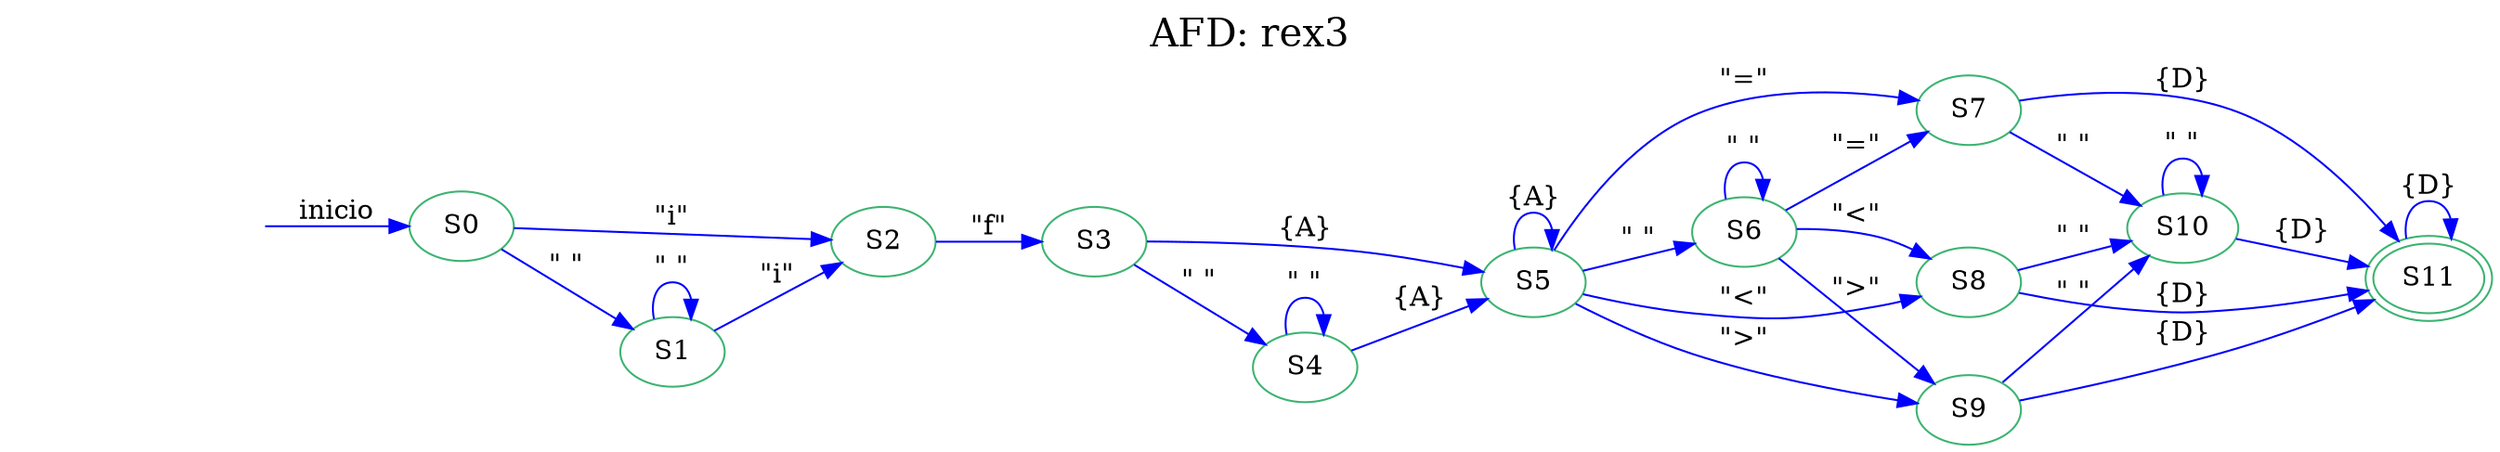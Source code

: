 digraph AFD { 
graph [label="AFD: rex3", labelloc=t, fontsize=20];
rankdir=LR;
edge [color=blue];
node [color = mediumseagreen];
"S0"[ label=S0 ]
"S1"[ label=S1 ]
"S2"[ label=S2 ]
"S3"[ label=S3 ]
"S4"[ label=S4 ]
"S5"[ label=S5 ]
"S6"[ label=S6 ]
"S7"[ label=S7 ]
"S8"[ label=S8 ]
"S9"[ label=S9 ]
"S10"[ label=S10 ]
"S11"[ label=S11 ]
"S11"[peripheries=2]secret_node [style=invis]; 
 secret_node->"S0"[label = "inicio"]; 
"S0"->"S1"[label="\" \"" ];
"S0"->"S2"[label="\"i\"" ];
"S1"->"S1"[label="\" \"" ];
"S1"->"S2"[label="\"i\"" ];
"S2"->"S3"[label="\"f\"" ];
"S3"->"S4"[label="\" \"" ];
"S3"->"S5"[label="{A}" ];
"S4"->"S4"[label="\" \"" ];
"S4"->"S5"[label="{A}" ];
"S5"->"S6"[label="\" \"" ];
"S5"->"S5"[label="{A}" ];
"S5"->"S7"[label="\"=\"" ];
"S5"->"S8"[label="\"<\"" ];
"S5"->"S9"[label="\">\"" ];
"S6"->"S6"[label="\" \"" ];
"S6"->"S7"[label="\"=\"" ];
"S6"->"S8"[label="\"<\"" ];
"S6"->"S9"[label="\">\"" ];
"S7"->"S10"[label="\" \"" ];
"S7"->"S11"[label="{D}" ];
"S8"->"S10"[label="\" \"" ];
"S8"->"S11"[label="{D}" ];
"S9"->"S10"[label="\" \"" ];
"S9"->"S11"[label="{D}" ];
"S10"->"S10"[label="\" \"" ];
"S10"->"S11"[label="{D}" ];
"S11"->"S11"[label="{D}" ];

}